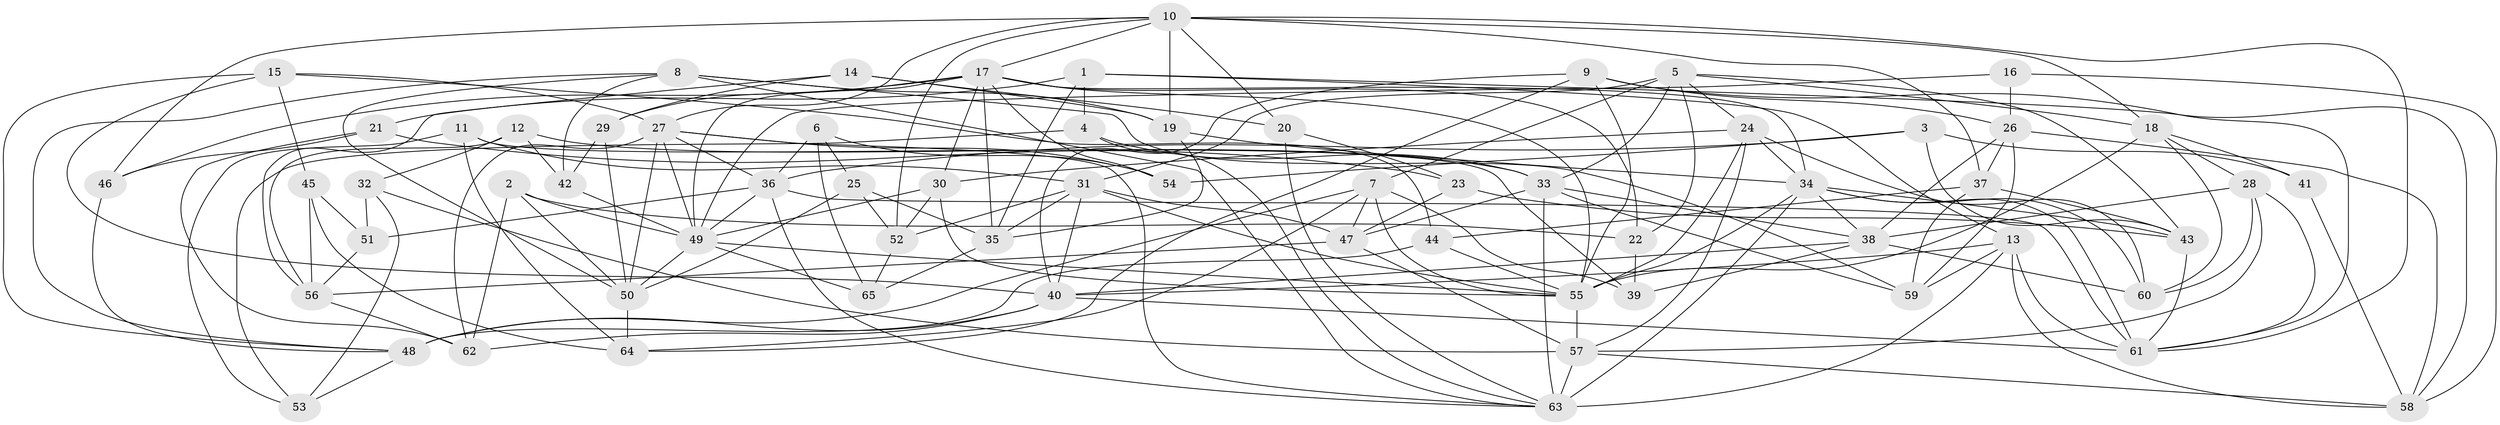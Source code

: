 // original degree distribution, {5: 0.17054263565891473, 3: 0.2558139534883721, 4: 0.34108527131782945, 2: 0.10852713178294573, 6: 0.08527131782945736, 7: 0.031007751937984496, 9: 0.007751937984496124}
// Generated by graph-tools (version 1.1) at 2025/37/03/04/25 23:37:03]
// undirected, 65 vertices, 181 edges
graph export_dot {
  node [color=gray90,style=filled];
  1;
  2;
  3;
  4;
  5;
  6;
  7;
  8;
  9;
  10;
  11;
  12;
  13;
  14;
  15;
  16;
  17;
  18;
  19;
  20;
  21;
  22;
  23;
  24;
  25;
  26;
  27;
  28;
  29;
  30;
  31;
  32;
  33;
  34;
  35;
  36;
  37;
  38;
  39;
  40;
  41;
  42;
  43;
  44;
  45;
  46;
  47;
  48;
  49;
  50;
  51;
  52;
  53;
  54;
  55;
  56;
  57;
  58;
  59;
  60;
  61;
  62;
  63;
  64;
  65;
  1 -- 4 [weight=1.0];
  1 -- 13 [weight=1.0];
  1 -- 21 [weight=1.0];
  1 -- 35 [weight=1.0];
  1 -- 58 [weight=1.0];
  2 -- 22 [weight=1.0];
  2 -- 49 [weight=1.0];
  2 -- 50 [weight=1.0];
  2 -- 62 [weight=1.0];
  3 -- 36 [weight=1.0];
  3 -- 41 [weight=1.0];
  3 -- 43 [weight=1.0];
  3 -- 54 [weight=1.0];
  4 -- 33 [weight=1.0];
  4 -- 53 [weight=1.0];
  4 -- 63 [weight=1.0];
  5 -- 7 [weight=1.0];
  5 -- 18 [weight=1.0];
  5 -- 22 [weight=1.0];
  5 -- 24 [weight=1.0];
  5 -- 31 [weight=2.0];
  5 -- 33 [weight=1.0];
  5 -- 43 [weight=1.0];
  6 -- 25 [weight=1.0];
  6 -- 36 [weight=1.0];
  6 -- 54 [weight=1.0];
  6 -- 65 [weight=1.0];
  7 -- 39 [weight=1.0];
  7 -- 47 [weight=1.0];
  7 -- 48 [weight=2.0];
  7 -- 55 [weight=1.0];
  7 -- 64 [weight=1.0];
  8 -- 19 [weight=1.0];
  8 -- 42 [weight=1.0];
  8 -- 48 [weight=1.0];
  8 -- 50 [weight=1.0];
  8 -- 59 [weight=1.0];
  8 -- 63 [weight=1.0];
  9 -- 26 [weight=1.0];
  9 -- 40 [weight=1.0];
  9 -- 55 [weight=1.0];
  9 -- 61 [weight=1.0];
  9 -- 64 [weight=1.0];
  10 -- 17 [weight=1.0];
  10 -- 18 [weight=1.0];
  10 -- 19 [weight=1.0];
  10 -- 20 [weight=1.0];
  10 -- 27 [weight=1.0];
  10 -- 37 [weight=1.0];
  10 -- 46 [weight=1.0];
  10 -- 52 [weight=1.0];
  10 -- 61 [weight=1.0];
  11 -- 31 [weight=1.0];
  11 -- 39 [weight=1.0];
  11 -- 53 [weight=1.0];
  11 -- 64 [weight=1.0];
  12 -- 32 [weight=1.0];
  12 -- 33 [weight=1.0];
  12 -- 42 [weight=1.0];
  12 -- 56 [weight=1.0];
  13 -- 40 [weight=1.0];
  13 -- 58 [weight=1.0];
  13 -- 59 [weight=1.0];
  13 -- 61 [weight=1.0];
  13 -- 63 [weight=3.0];
  14 -- 19 [weight=1.0];
  14 -- 20 [weight=2.0];
  14 -- 29 [weight=1.0];
  14 -- 56 [weight=1.0];
  15 -- 27 [weight=1.0];
  15 -- 40 [weight=1.0];
  15 -- 44 [weight=1.0];
  15 -- 45 [weight=1.0];
  15 -- 48 [weight=1.0];
  16 -- 26 [weight=1.0];
  16 -- 49 [weight=1.0];
  16 -- 58 [weight=1.0];
  17 -- 22 [weight=1.0];
  17 -- 29 [weight=1.0];
  17 -- 30 [weight=1.0];
  17 -- 34 [weight=1.0];
  17 -- 35 [weight=1.0];
  17 -- 46 [weight=1.0];
  17 -- 49 [weight=2.0];
  17 -- 54 [weight=1.0];
  17 -- 55 [weight=1.0];
  18 -- 28 [weight=1.0];
  18 -- 41 [weight=1.0];
  18 -- 55 [weight=1.0];
  18 -- 60 [weight=1.0];
  19 -- 34 [weight=1.0];
  19 -- 35 [weight=1.0];
  20 -- 23 [weight=1.0];
  20 -- 63 [weight=1.0];
  21 -- 23 [weight=1.0];
  21 -- 46 [weight=1.0];
  21 -- 62 [weight=1.0];
  22 -- 39 [weight=1.0];
  23 -- 43 [weight=1.0];
  23 -- 47 [weight=1.0];
  24 -- 30 [weight=2.0];
  24 -- 34 [weight=1.0];
  24 -- 55 [weight=1.0];
  24 -- 57 [weight=1.0];
  24 -- 60 [weight=1.0];
  25 -- 35 [weight=1.0];
  25 -- 50 [weight=1.0];
  25 -- 52 [weight=1.0];
  26 -- 37 [weight=1.0];
  26 -- 38 [weight=1.0];
  26 -- 58 [weight=1.0];
  26 -- 59 [weight=1.0];
  27 -- 36 [weight=1.0];
  27 -- 49 [weight=1.0];
  27 -- 50 [weight=1.0];
  27 -- 54 [weight=1.0];
  27 -- 62 [weight=1.0];
  27 -- 63 [weight=1.0];
  28 -- 38 [weight=1.0];
  28 -- 57 [weight=1.0];
  28 -- 60 [weight=1.0];
  28 -- 61 [weight=1.0];
  29 -- 42 [weight=1.0];
  29 -- 50 [weight=1.0];
  30 -- 49 [weight=1.0];
  30 -- 52 [weight=1.0];
  30 -- 55 [weight=1.0];
  31 -- 35 [weight=1.0];
  31 -- 40 [weight=1.0];
  31 -- 47 [weight=1.0];
  31 -- 52 [weight=1.0];
  31 -- 55 [weight=1.0];
  32 -- 51 [weight=1.0];
  32 -- 53 [weight=1.0];
  32 -- 57 [weight=1.0];
  33 -- 38 [weight=1.0];
  33 -- 47 [weight=1.0];
  33 -- 59 [weight=1.0];
  33 -- 63 [weight=1.0];
  34 -- 38 [weight=1.0];
  34 -- 43 [weight=2.0];
  34 -- 55 [weight=1.0];
  34 -- 60 [weight=1.0];
  34 -- 61 [weight=1.0];
  34 -- 63 [weight=1.0];
  35 -- 65 [weight=1.0];
  36 -- 49 [weight=1.0];
  36 -- 51 [weight=1.0];
  36 -- 61 [weight=1.0];
  36 -- 63 [weight=1.0];
  37 -- 43 [weight=1.0];
  37 -- 44 [weight=1.0];
  37 -- 59 [weight=1.0];
  38 -- 39 [weight=1.0];
  38 -- 40 [weight=1.0];
  38 -- 60 [weight=1.0];
  40 -- 48 [weight=1.0];
  40 -- 61 [weight=1.0];
  40 -- 62 [weight=1.0];
  41 -- 58 [weight=1.0];
  42 -- 49 [weight=1.0];
  43 -- 61 [weight=1.0];
  44 -- 48 [weight=1.0];
  44 -- 55 [weight=1.0];
  45 -- 51 [weight=1.0];
  45 -- 56 [weight=1.0];
  45 -- 64 [weight=1.0];
  46 -- 48 [weight=1.0];
  47 -- 56 [weight=1.0];
  47 -- 57 [weight=1.0];
  48 -- 53 [weight=1.0];
  49 -- 50 [weight=1.0];
  49 -- 55 [weight=1.0];
  49 -- 65 [weight=1.0];
  50 -- 64 [weight=1.0];
  51 -- 56 [weight=1.0];
  52 -- 65 [weight=1.0];
  55 -- 57 [weight=1.0];
  56 -- 62 [weight=1.0];
  57 -- 58 [weight=1.0];
  57 -- 63 [weight=2.0];
}
